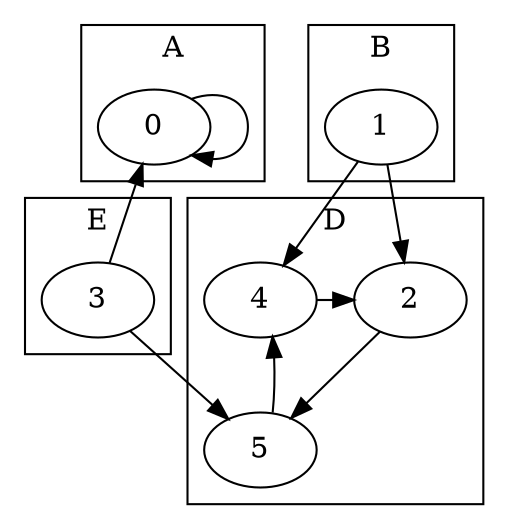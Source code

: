 digraph G {
  0 -> 0;
  1 -> 2;
  1 -> 4;
  2 -> 5;
  3 -> 0 [constraint = false];
  3 -> 5;
  4 -> 2 [constraint = false];
  5 -> 4 [constraint = false];
  4 -> 5 [style = invis];

  subgraph cluster0 {
      label=A;
      0;
  }
  subgraph cluster1 {
      label=B;
    1;
  }
  subgraph cluster2 {
      label=E;
    3;
  }
  subgraph cluster3 {
      label=D;
    2; 4; 5;
  }
  
}
